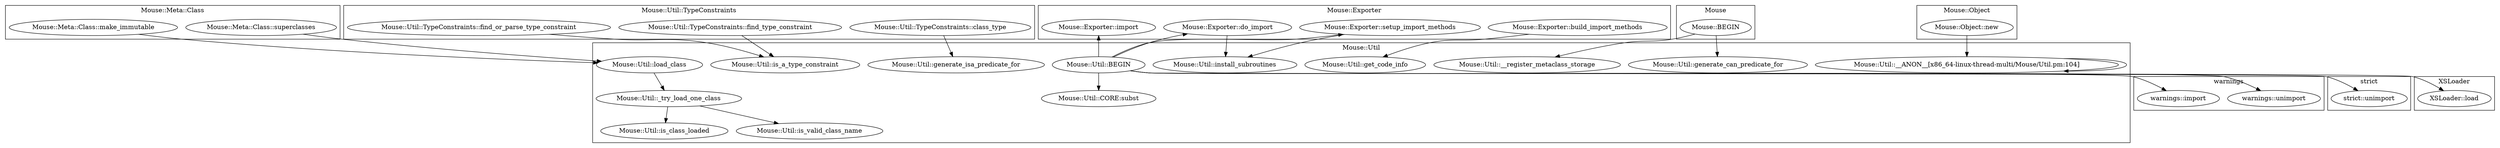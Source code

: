 digraph {
graph [overlap=false]
subgraph cluster_Mouse_Meta_Class {
	label="Mouse::Meta::Class";
	"Mouse::Meta::Class::superclasses";
	"Mouse::Meta::Class::make_immutable";
}
subgraph cluster_warnings {
	label="warnings";
	"warnings::unimport";
	"warnings::import";
}
subgraph cluster_strict {
	label="strict";
	"strict::unimport";
}
subgraph cluster_Mouse_Util_TypeConstraints {
	label="Mouse::Util::TypeConstraints";
	"Mouse::Util::TypeConstraints::class_type";
	"Mouse::Util::TypeConstraints::find_type_constraint";
	"Mouse::Util::TypeConstraints::find_or_parse_type_constraint";
}
subgraph cluster_XSLoader {
	label="XSLoader";
	"XSLoader::load";
}
subgraph cluster_Mouse_Exporter {
	label="Mouse::Exporter";
	"Mouse::Exporter::build_import_methods";
	"Mouse::Exporter::setup_import_methods";
	"Mouse::Exporter::import";
	"Mouse::Exporter::do_import";
}
subgraph cluster_Mouse {
	label="Mouse";
	"Mouse::BEGIN";
}
subgraph cluster_Mouse_Object {
	label="Mouse::Object";
	"Mouse::Object::new";
}
subgraph cluster_Mouse_Util {
	label="Mouse::Util";
	"Mouse::Util::is_class_loaded";
	"Mouse::Util::is_valid_class_name";
	"Mouse::Util::install_subroutines";
	"Mouse::Util::__register_metaclass_storage";
	"Mouse::Util::BEGIN";
	"Mouse::Util::load_class";
	"Mouse::Util::is_a_type_constraint";
	"Mouse::Util::_try_load_one_class";
	"Mouse::Util::generate_can_predicate_for";
	"Mouse::Util::__ANON__[x86_64-linux-thread-multi/Mouse/Util.pm:104]";
	"Mouse::Util::get_code_info";
	"Mouse::Util::CORE:subst";
	"Mouse::Util::generate_isa_predicate_for";
}
"Mouse::Util::_try_load_one_class" -> "Mouse::Util::is_valid_class_name";
"Mouse::Util::load_class" -> "Mouse::Util::_try_load_one_class";
"Mouse::Util::BEGIN" -> "Mouse::Exporter::do_import";
"Mouse::Util::TypeConstraints::find_type_constraint" -> "Mouse::Util::is_a_type_constraint";
"Mouse::Util::TypeConstraints::find_or_parse_type_constraint" -> "Mouse::Util::is_a_type_constraint";
"Mouse::BEGIN" -> "Mouse::Util::generate_can_predicate_for";
"Mouse::Util::BEGIN" -> "warnings::unimport";
"Mouse::Util::__ANON__[x86_64-linux-thread-multi/Mouse/Util.pm:104]" -> "Mouse::Util::__ANON__[x86_64-linux-thread-multi/Mouse/Util.pm:104]";
"Mouse::Object::new" -> "Mouse::Util::__ANON__[x86_64-linux-thread-multi/Mouse/Util.pm:104]";
"Mouse::Util::_try_load_one_class" -> "Mouse::Util::is_class_loaded";
"Mouse::Util::BEGIN" -> "Mouse::Exporter::setup_import_methods";
"Mouse::BEGIN" -> "Mouse::Util::__register_metaclass_storage";
"Mouse::Util::BEGIN" -> "strict::unimport";
"Mouse::Exporter::build_import_methods" -> "Mouse::Util::get_code_info";
"Mouse::Util::BEGIN" -> "XSLoader::load";
"Mouse::Exporter::setup_import_methods" -> "Mouse::Util::install_subroutines";
"Mouse::Exporter::do_import" -> "Mouse::Util::install_subroutines";
"Mouse::Util::BEGIN" -> "warnings::import";
"Mouse::Meta::Class::superclasses" -> "Mouse::Util::load_class";
"Mouse::Meta::Class::make_immutable" -> "Mouse::Util::load_class";
"Mouse::Util::BEGIN" -> "Mouse::Util::CORE:subst";
"Mouse::Util::BEGIN" -> "Mouse::Exporter::import";
"Mouse::Util::TypeConstraints::class_type" -> "Mouse::Util::generate_isa_predicate_for";
}
